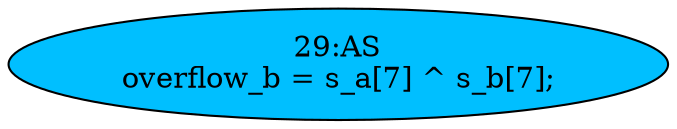 strict digraph "" {
	node [label="\N"];
	"29:AS"	[ast="<pyverilog.vparser.ast.Assign object at 0x7f8a2988c090>",
		def_var="['overflow_b']",
		fillcolor=deepskyblue,
		label="29:AS
overflow_b = s_a[7] ^ s_b[7];",
		statements="[]",
		style=filled,
		typ=Assign,
		use_var="['s_a', 's_b']"];
}
